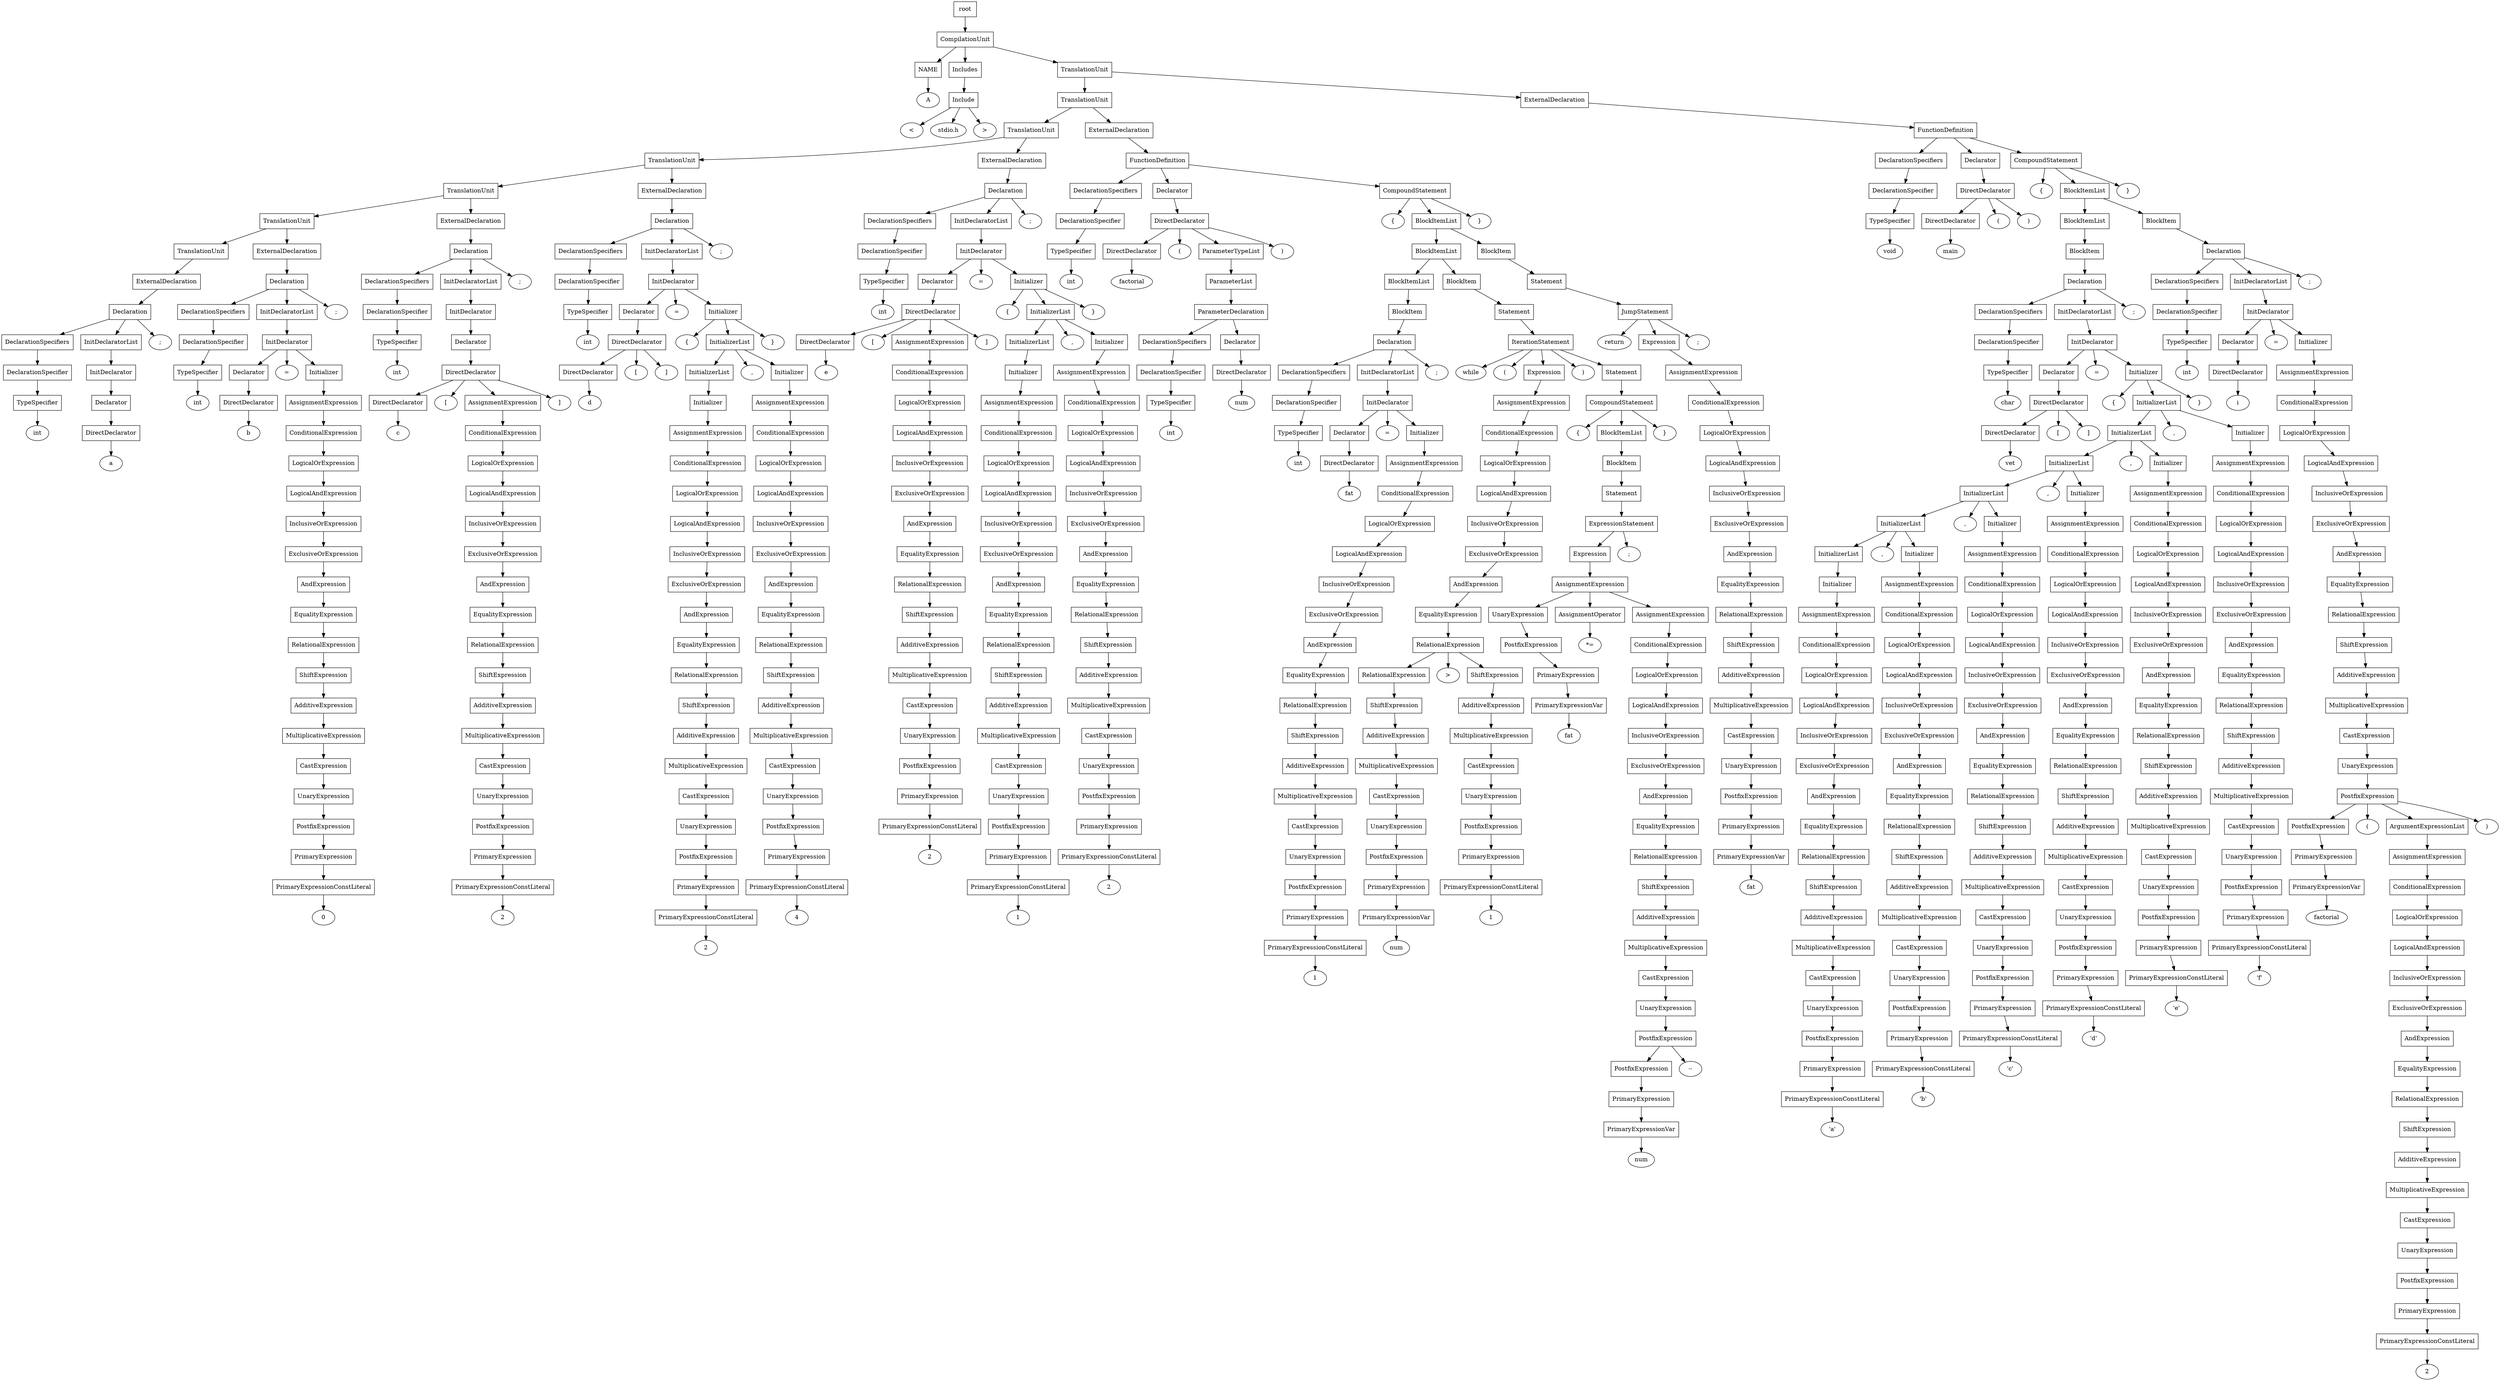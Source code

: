 digraph G {
	splines="TRUE";
	n_0 [label="root", shape="rectangle"]
	n_0 -> n_1
	n_1 [label="CompilationUnit", shape="rectangle"]
	n_1 -> n_2
	n_2 [label="NAME", shape="rectangle"]
	n_2 -> n_5
	n_5 [label="A", shape="ellipse"]
	n_1 -> n_3
	n_3 [label="Includes", shape="rectangle"]
	n_3 -> n_6
	n_6 [label="Include", shape="rectangle"]
	n_6 -> n_9
	n_9 [label="<", shape="ellipse"]
	n_6 -> n_10
	n_10 [label="stdio.h", shape="ellipse"]
	n_6 -> n_11
	n_11 [label=">", shape="ellipse"]
	n_1 -> n_4
	n_4 [label="TranslationUnit", shape="rectangle"]
	n_4 -> n_7
	n_7 [label="TranslationUnit", shape="rectangle"]
	n_7 -> n_12
	n_12 [label="TranslationUnit", shape="rectangle"]
	n_12 -> n_15
	n_15 [label="TranslationUnit", shape="rectangle"]
	n_15 -> n_21
	n_21 [label="TranslationUnit", shape="rectangle"]
	n_21 -> n_32
	n_32 [label="TranslationUnit", shape="rectangle"]
	n_32 -> n_49
	n_49 [label="TranslationUnit", shape="rectangle"]
	n_49 -> n_68
	n_68 [label="ExternalDeclaration", shape="rectangle"]
	n_68 -> n_89
	n_89 [label="Declaration", shape="rectangle"]
	n_89 -> n_113
	n_113 [label="DeclarationSpecifiers", shape="rectangle"]
	n_113 -> n_145
	n_145 [label="DeclarationSpecifier", shape="rectangle"]
	n_145 -> n_181
	n_181 [label="TypeSpecifier", shape="rectangle"]
	n_181 -> n_210
	n_210 [label="int", shape="ellipse"]
	n_89 -> n_114
	n_114 [label="InitDeclaratorList", shape="rectangle"]
	n_114 -> n_146
	n_146 [label="InitDeclarator", shape="rectangle"]
	n_146 -> n_182
	n_182 [label="Declarator", shape="rectangle"]
	n_182 -> n_211
	n_211 [label="DirectDeclarator", shape="rectangle"]
	n_211 -> n_238
	n_238 [label="a", shape="ellipse"]
	n_89 -> n_115
	n_115 [label=";", shape="ellipse"]
	n_32 -> n_50
	n_50 [label="ExternalDeclaration", shape="rectangle"]
	n_50 -> n_69
	n_69 [label="Declaration", shape="rectangle"]
	n_69 -> n_90
	n_90 [label="DeclarationSpecifiers", shape="rectangle"]
	n_90 -> n_116
	n_116 [label="DeclarationSpecifier", shape="rectangle"]
	n_116 -> n_147
	n_147 [label="TypeSpecifier", shape="rectangle"]
	n_147 -> n_183
	n_183 [label="int", shape="ellipse"]
	n_69 -> n_91
	n_91 [label="InitDeclaratorList", shape="rectangle"]
	n_91 -> n_117
	n_117 [label="InitDeclarator", shape="rectangle"]
	n_117 -> n_148
	n_148 [label="Declarator", shape="rectangle"]
	n_148 -> n_184
	n_184 [label="DirectDeclarator", shape="rectangle"]
	n_184 -> n_212
	n_212 [label="b", shape="ellipse"]
	n_117 -> n_149
	n_149 [label="=", shape="ellipse"]
	n_117 -> n_150
	n_150 [label="Initializer", shape="rectangle"]
	n_150 -> n_185
	n_185 [label="AssignmentExpression", shape="rectangle"]
	n_185 -> n_213
	n_213 [label="ConditionalExpression", shape="rectangle"]
	n_213 -> n_239
	n_239 [label="LogicalOrExpression", shape="rectangle"]
	n_239 -> n_258
	n_258 [label="LogicalAndExpression", shape="rectangle"]
	n_258 -> n_276
	n_276 [label="InclusiveOrExpression", shape="rectangle"]
	n_276 -> n_294
	n_294 [label="ExclusiveOrExpression", shape="rectangle"]
	n_294 -> n_314
	n_314 [label="AndExpression", shape="rectangle"]
	n_314 -> n_332
	n_332 [label="EqualityExpression", shape="rectangle"]
	n_332 -> n_352
	n_352 [label="RelationalExpression", shape="rectangle"]
	n_352 -> n_372
	n_372 [label="ShiftExpression", shape="rectangle"]
	n_372 -> n_393
	n_393 [label="AdditiveExpression", shape="rectangle"]
	n_393 -> n_413
	n_413 [label="MultiplicativeExpression", shape="rectangle"]
	n_413 -> n_433
	n_433 [label="CastExpression", shape="rectangle"]
	n_433 -> n_452
	n_452 [label="UnaryExpression", shape="rectangle"]
	n_452 -> n_471
	n_471 [label="PostfixExpression", shape="rectangle"]
	n_471 -> n_493
	n_493 [label="PrimaryExpression", shape="rectangle"]
	n_493 -> n_513
	n_513 [label="PrimaryExpressionConstLiteral", shape="rectangle"]
	n_513 -> n_532
	n_532 [label="0", shape="ellipse"]
	n_69 -> n_92
	n_92 [label=";", shape="ellipse"]
	n_21 -> n_33
	n_33 [label="ExternalDeclaration", shape="rectangle"]
	n_33 -> n_51
	n_51 [label="Declaration", shape="rectangle"]
	n_51 -> n_70
	n_70 [label="DeclarationSpecifiers", shape="rectangle"]
	n_70 -> n_93
	n_93 [label="DeclarationSpecifier", shape="rectangle"]
	n_93 -> n_118
	n_118 [label="TypeSpecifier", shape="rectangle"]
	n_118 -> n_151
	n_151 [label="int", shape="ellipse"]
	n_51 -> n_71
	n_71 [label="InitDeclaratorList", shape="rectangle"]
	n_71 -> n_94
	n_94 [label="InitDeclarator", shape="rectangle"]
	n_94 -> n_119
	n_119 [label="Declarator", shape="rectangle"]
	n_119 -> n_152
	n_152 [label="DirectDeclarator", shape="rectangle"]
	n_152 -> n_186
	n_186 [label="DirectDeclarator", shape="rectangle"]
	n_186 -> n_214
	n_214 [label="c", shape="ellipse"]
	n_152 -> n_187
	n_187 [label="[", shape="ellipse"]
	n_152 -> n_188
	n_188 [label="AssignmentExpression", shape="rectangle"]
	n_188 -> n_215
	n_215 [label="ConditionalExpression", shape="rectangle"]
	n_215 -> n_240
	n_240 [label="LogicalOrExpression", shape="rectangle"]
	n_240 -> n_259
	n_259 [label="LogicalAndExpression", shape="rectangle"]
	n_259 -> n_277
	n_277 [label="InclusiveOrExpression", shape="rectangle"]
	n_277 -> n_295
	n_295 [label="ExclusiveOrExpression", shape="rectangle"]
	n_295 -> n_315
	n_315 [label="AndExpression", shape="rectangle"]
	n_315 -> n_333
	n_333 [label="EqualityExpression", shape="rectangle"]
	n_333 -> n_353
	n_353 [label="RelationalExpression", shape="rectangle"]
	n_353 -> n_373
	n_373 [label="ShiftExpression", shape="rectangle"]
	n_373 -> n_394
	n_394 [label="AdditiveExpression", shape="rectangle"]
	n_394 -> n_414
	n_414 [label="MultiplicativeExpression", shape="rectangle"]
	n_414 -> n_434
	n_434 [label="CastExpression", shape="rectangle"]
	n_434 -> n_453
	n_453 [label="UnaryExpression", shape="rectangle"]
	n_453 -> n_472
	n_472 [label="PostfixExpression", shape="rectangle"]
	n_472 -> n_494
	n_494 [label="PrimaryExpression", shape="rectangle"]
	n_494 -> n_514
	n_514 [label="PrimaryExpressionConstLiteral", shape="rectangle"]
	n_514 -> n_533
	n_533 [label="2", shape="ellipse"]
	n_152 -> n_189
	n_189 [label="]", shape="ellipse"]
	n_51 -> n_72
	n_72 [label=";", shape="ellipse"]
	n_15 -> n_22
	n_22 [label="ExternalDeclaration", shape="rectangle"]
	n_22 -> n_34
	n_34 [label="Declaration", shape="rectangle"]
	n_34 -> n_52
	n_52 [label="DeclarationSpecifiers", shape="rectangle"]
	n_52 -> n_73
	n_73 [label="DeclarationSpecifier", shape="rectangle"]
	n_73 -> n_95
	n_95 [label="TypeSpecifier", shape="rectangle"]
	n_95 -> n_120
	n_120 [label="int", shape="ellipse"]
	n_34 -> n_53
	n_53 [label="InitDeclaratorList", shape="rectangle"]
	n_53 -> n_74
	n_74 [label="InitDeclarator", shape="rectangle"]
	n_74 -> n_96
	n_96 [label="Declarator", shape="rectangle"]
	n_96 -> n_121
	n_121 [label="DirectDeclarator", shape="rectangle"]
	n_121 -> n_153
	n_153 [label="DirectDeclarator", shape="rectangle"]
	n_153 -> n_190
	n_190 [label="d", shape="ellipse"]
	n_121 -> n_154
	n_154 [label="[", shape="ellipse"]
	n_121 -> n_155
	n_155 [label="]", shape="ellipse"]
	n_74 -> n_97
	n_97 [label="=", shape="ellipse"]
	n_74 -> n_98
	n_98 [label="Initializer", shape="rectangle"]
	n_98 -> n_122
	n_122 [label="{", shape="ellipse"]
	n_98 -> n_123
	n_123 [label="InitializerList", shape="rectangle"]
	n_123 -> n_156
	n_156 [label="InitializerList", shape="rectangle"]
	n_156 -> n_191
	n_191 [label="Initializer", shape="rectangle"]
	n_191 -> n_216
	n_216 [label="AssignmentExpression", shape="rectangle"]
	n_216 -> n_241
	n_241 [label="ConditionalExpression", shape="rectangle"]
	n_241 -> n_260
	n_260 [label="LogicalOrExpression", shape="rectangle"]
	n_260 -> n_278
	n_278 [label="LogicalAndExpression", shape="rectangle"]
	n_278 -> n_296
	n_296 [label="InclusiveOrExpression", shape="rectangle"]
	n_296 -> n_316
	n_316 [label="ExclusiveOrExpression", shape="rectangle"]
	n_316 -> n_334
	n_334 [label="AndExpression", shape="rectangle"]
	n_334 -> n_354
	n_354 [label="EqualityExpression", shape="rectangle"]
	n_354 -> n_374
	n_374 [label="RelationalExpression", shape="rectangle"]
	n_374 -> n_395
	n_395 [label="ShiftExpression", shape="rectangle"]
	n_395 -> n_415
	n_415 [label="AdditiveExpression", shape="rectangle"]
	n_415 -> n_435
	n_435 [label="MultiplicativeExpression", shape="rectangle"]
	n_435 -> n_454
	n_454 [label="CastExpression", shape="rectangle"]
	n_454 -> n_473
	n_473 [label="UnaryExpression", shape="rectangle"]
	n_473 -> n_495
	n_495 [label="PostfixExpression", shape="rectangle"]
	n_495 -> n_515
	n_515 [label="PrimaryExpression", shape="rectangle"]
	n_515 -> n_534
	n_534 [label="PrimaryExpressionConstLiteral", shape="rectangle"]
	n_534 -> n_549
	n_549 [label="2", shape="ellipse"]
	n_123 -> n_157
	n_157 [label=",", shape="ellipse"]
	n_123 -> n_158
	n_158 [label="Initializer", shape="rectangle"]
	n_158 -> n_192
	n_192 [label="AssignmentExpression", shape="rectangle"]
	n_192 -> n_217
	n_217 [label="ConditionalExpression", shape="rectangle"]
	n_217 -> n_242
	n_242 [label="LogicalOrExpression", shape="rectangle"]
	n_242 -> n_261
	n_261 [label="LogicalAndExpression", shape="rectangle"]
	n_261 -> n_279
	n_279 [label="InclusiveOrExpression", shape="rectangle"]
	n_279 -> n_297
	n_297 [label="ExclusiveOrExpression", shape="rectangle"]
	n_297 -> n_317
	n_317 [label="AndExpression", shape="rectangle"]
	n_317 -> n_335
	n_335 [label="EqualityExpression", shape="rectangle"]
	n_335 -> n_355
	n_355 [label="RelationalExpression", shape="rectangle"]
	n_355 -> n_375
	n_375 [label="ShiftExpression", shape="rectangle"]
	n_375 -> n_396
	n_396 [label="AdditiveExpression", shape="rectangle"]
	n_396 -> n_416
	n_416 [label="MultiplicativeExpression", shape="rectangle"]
	n_416 -> n_436
	n_436 [label="CastExpression", shape="rectangle"]
	n_436 -> n_455
	n_455 [label="UnaryExpression", shape="rectangle"]
	n_455 -> n_474
	n_474 [label="PostfixExpression", shape="rectangle"]
	n_474 -> n_496
	n_496 [label="PrimaryExpression", shape="rectangle"]
	n_496 -> n_516
	n_516 [label="PrimaryExpressionConstLiteral", shape="rectangle"]
	n_516 -> n_535
	n_535 [label="4", shape="ellipse"]
	n_98 -> n_124
	n_124 [label="}", shape="ellipse"]
	n_34 -> n_54
	n_54 [label=";", shape="ellipse"]
	n_12 -> n_16
	n_16 [label="ExternalDeclaration", shape="rectangle"]
	n_16 -> n_23
	n_23 [label="Declaration", shape="rectangle"]
	n_23 -> n_35
	n_35 [label="DeclarationSpecifiers", shape="rectangle"]
	n_35 -> n_55
	n_55 [label="DeclarationSpecifier", shape="rectangle"]
	n_55 -> n_75
	n_75 [label="TypeSpecifier", shape="rectangle"]
	n_75 -> n_99
	n_99 [label="int", shape="ellipse"]
	n_23 -> n_36
	n_36 [label="InitDeclaratorList", shape="rectangle"]
	n_36 -> n_56
	n_56 [label="InitDeclarator", shape="rectangle"]
	n_56 -> n_76
	n_76 [label="Declarator", shape="rectangle"]
	n_76 -> n_100
	n_100 [label="DirectDeclarator", shape="rectangle"]
	n_100 -> n_125
	n_125 [label="DirectDeclarator", shape="rectangle"]
	n_125 -> n_159
	n_159 [label="e", shape="ellipse"]
	n_100 -> n_126
	n_126 [label="[", shape="ellipse"]
	n_100 -> n_127
	n_127 [label="AssignmentExpression", shape="rectangle"]
	n_127 -> n_160
	n_160 [label="ConditionalExpression", shape="rectangle"]
	n_160 -> n_193
	n_193 [label="LogicalOrExpression", shape="rectangle"]
	n_193 -> n_218
	n_218 [label="LogicalAndExpression", shape="rectangle"]
	n_218 -> n_243
	n_243 [label="InclusiveOrExpression", shape="rectangle"]
	n_243 -> n_262
	n_262 [label="ExclusiveOrExpression", shape="rectangle"]
	n_262 -> n_280
	n_280 [label="AndExpression", shape="rectangle"]
	n_280 -> n_298
	n_298 [label="EqualityExpression", shape="rectangle"]
	n_298 -> n_318
	n_318 [label="RelationalExpression", shape="rectangle"]
	n_318 -> n_336
	n_336 [label="ShiftExpression", shape="rectangle"]
	n_336 -> n_356
	n_356 [label="AdditiveExpression", shape="rectangle"]
	n_356 -> n_376
	n_376 [label="MultiplicativeExpression", shape="rectangle"]
	n_376 -> n_397
	n_397 [label="CastExpression", shape="rectangle"]
	n_397 -> n_417
	n_417 [label="UnaryExpression", shape="rectangle"]
	n_417 -> n_437
	n_437 [label="PostfixExpression", shape="rectangle"]
	n_437 -> n_456
	n_456 [label="PrimaryExpression", shape="rectangle"]
	n_456 -> n_475
	n_475 [label="PrimaryExpressionConstLiteral", shape="rectangle"]
	n_475 -> n_497
	n_497 [label="2", shape="ellipse"]
	n_100 -> n_128
	n_128 [label="]", shape="ellipse"]
	n_56 -> n_77
	n_77 [label="=", shape="ellipse"]
	n_56 -> n_78
	n_78 [label="Initializer", shape="rectangle"]
	n_78 -> n_101
	n_101 [label="{", shape="ellipse"]
	n_78 -> n_102
	n_102 [label="InitializerList", shape="rectangle"]
	n_102 -> n_129
	n_129 [label="InitializerList", shape="rectangle"]
	n_129 -> n_161
	n_161 [label="Initializer", shape="rectangle"]
	n_161 -> n_194
	n_194 [label="AssignmentExpression", shape="rectangle"]
	n_194 -> n_219
	n_219 [label="ConditionalExpression", shape="rectangle"]
	n_219 -> n_244
	n_244 [label="LogicalOrExpression", shape="rectangle"]
	n_244 -> n_263
	n_263 [label="LogicalAndExpression", shape="rectangle"]
	n_263 -> n_281
	n_281 [label="InclusiveOrExpression", shape="rectangle"]
	n_281 -> n_299
	n_299 [label="ExclusiveOrExpression", shape="rectangle"]
	n_299 -> n_319
	n_319 [label="AndExpression", shape="rectangle"]
	n_319 -> n_337
	n_337 [label="EqualityExpression", shape="rectangle"]
	n_337 -> n_357
	n_357 [label="RelationalExpression", shape="rectangle"]
	n_357 -> n_377
	n_377 [label="ShiftExpression", shape="rectangle"]
	n_377 -> n_398
	n_398 [label="AdditiveExpression", shape="rectangle"]
	n_398 -> n_418
	n_418 [label="MultiplicativeExpression", shape="rectangle"]
	n_418 -> n_438
	n_438 [label="CastExpression", shape="rectangle"]
	n_438 -> n_457
	n_457 [label="UnaryExpression", shape="rectangle"]
	n_457 -> n_476
	n_476 [label="PostfixExpression", shape="rectangle"]
	n_476 -> n_498
	n_498 [label="PrimaryExpression", shape="rectangle"]
	n_498 -> n_517
	n_517 [label="PrimaryExpressionConstLiteral", shape="rectangle"]
	n_517 -> n_536
	n_536 [label="1", shape="ellipse"]
	n_102 -> n_130
	n_130 [label=",", shape="ellipse"]
	n_102 -> n_131
	n_131 [label="Initializer", shape="rectangle"]
	n_131 -> n_162
	n_162 [label="AssignmentExpression", shape="rectangle"]
	n_162 -> n_195
	n_195 [label="ConditionalExpression", shape="rectangle"]
	n_195 -> n_220
	n_220 [label="LogicalOrExpression", shape="rectangle"]
	n_220 -> n_245
	n_245 [label="LogicalAndExpression", shape="rectangle"]
	n_245 -> n_264
	n_264 [label="InclusiveOrExpression", shape="rectangle"]
	n_264 -> n_282
	n_282 [label="ExclusiveOrExpression", shape="rectangle"]
	n_282 -> n_300
	n_300 [label="AndExpression", shape="rectangle"]
	n_300 -> n_320
	n_320 [label="EqualityExpression", shape="rectangle"]
	n_320 -> n_338
	n_338 [label="RelationalExpression", shape="rectangle"]
	n_338 -> n_358
	n_358 [label="ShiftExpression", shape="rectangle"]
	n_358 -> n_378
	n_378 [label="AdditiveExpression", shape="rectangle"]
	n_378 -> n_399
	n_399 [label="MultiplicativeExpression", shape="rectangle"]
	n_399 -> n_419
	n_419 [label="CastExpression", shape="rectangle"]
	n_419 -> n_439
	n_439 [label="UnaryExpression", shape="rectangle"]
	n_439 -> n_458
	n_458 [label="PostfixExpression", shape="rectangle"]
	n_458 -> n_477
	n_477 [label="PrimaryExpression", shape="rectangle"]
	n_477 -> n_499
	n_499 [label="PrimaryExpressionConstLiteral", shape="rectangle"]
	n_499 -> n_518
	n_518 [label="2", shape="ellipse"]
	n_78 -> n_103
	n_103 [label="}", shape="ellipse"]
	n_23 -> n_37
	n_37 [label=";", shape="ellipse"]
	n_7 -> n_13
	n_13 [label="ExternalDeclaration", shape="rectangle"]
	n_13 -> n_17
	n_17 [label="FunctionDefinition", shape="rectangle"]
	n_17 -> n_24
	n_24 [label="DeclarationSpecifiers", shape="rectangle"]
	n_24 -> n_38
	n_38 [label="DeclarationSpecifier", shape="rectangle"]
	n_38 -> n_57
	n_57 [label="TypeSpecifier", shape="rectangle"]
	n_57 -> n_79
	n_79 [label="int", shape="ellipse"]
	n_17 -> n_25
	n_25 [label="Declarator", shape="rectangle"]
	n_25 -> n_39
	n_39 [label="DirectDeclarator", shape="rectangle"]
	n_39 -> n_58
	n_58 [label="DirectDeclarator", shape="rectangle"]
	n_58 -> n_80
	n_80 [label="factorial", shape="ellipse"]
	n_39 -> n_59
	n_59 [label="(", shape="ellipse"]
	n_39 -> n_60
	n_60 [label="ParameterTypeList", shape="rectangle"]
	n_60 -> n_81
	n_81 [label="ParameterList", shape="rectangle"]
	n_81 -> n_104
	n_104 [label="ParameterDeclaration", shape="rectangle"]
	n_104 -> n_132
	n_132 [label="DeclarationSpecifiers", shape="rectangle"]
	n_132 -> n_163
	n_163 [label="DeclarationSpecifier", shape="rectangle"]
	n_163 -> n_196
	n_196 [label="TypeSpecifier", shape="rectangle"]
	n_196 -> n_221
	n_221 [label="int", shape="ellipse"]
	n_104 -> n_133
	n_133 [label="Declarator", shape="rectangle"]
	n_133 -> n_164
	n_164 [label="DirectDeclarator", shape="rectangle"]
	n_164 -> n_197
	n_197 [label="num", shape="ellipse"]
	n_39 -> n_61
	n_61 [label=")", shape="ellipse"]
	n_17 -> n_26
	n_26 [label="CompoundStatement", shape="rectangle"]
	n_26 -> n_40
	n_40 [label="{", shape="ellipse"]
	n_26 -> n_41
	n_41 [label="BlockItemList", shape="rectangle"]
	n_41 -> n_62
	n_62 [label="BlockItemList", shape="rectangle"]
	n_62 -> n_82
	n_82 [label="BlockItemList", shape="rectangle"]
	n_82 -> n_105
	n_105 [label="BlockItem", shape="rectangle"]
	n_105 -> n_134
	n_134 [label="Declaration", shape="rectangle"]
	n_134 -> n_165
	n_165 [label="DeclarationSpecifiers", shape="rectangle"]
	n_165 -> n_198
	n_198 [label="DeclarationSpecifier", shape="rectangle"]
	n_198 -> n_222
	n_222 [label="TypeSpecifier", shape="rectangle"]
	n_222 -> n_246
	n_246 [label="int", shape="ellipse"]
	n_134 -> n_166
	n_166 [label="InitDeclaratorList", shape="rectangle"]
	n_166 -> n_199
	n_199 [label="InitDeclarator", shape="rectangle"]
	n_199 -> n_223
	n_223 [label="Declarator", shape="rectangle"]
	n_223 -> n_247
	n_247 [label="DirectDeclarator", shape="rectangle"]
	n_247 -> n_265
	n_265 [label="fat", shape="ellipse"]
	n_199 -> n_224
	n_224 [label="=", shape="ellipse"]
	n_199 -> n_225
	n_225 [label="Initializer", shape="rectangle"]
	n_225 -> n_248
	n_248 [label="AssignmentExpression", shape="rectangle"]
	n_248 -> n_266
	n_266 [label="ConditionalExpression", shape="rectangle"]
	n_266 -> n_283
	n_283 [label="LogicalOrExpression", shape="rectangle"]
	n_283 -> n_301
	n_301 [label="LogicalAndExpression", shape="rectangle"]
	n_301 -> n_321
	n_321 [label="InclusiveOrExpression", shape="rectangle"]
	n_321 -> n_339
	n_339 [label="ExclusiveOrExpression", shape="rectangle"]
	n_339 -> n_359
	n_359 [label="AndExpression", shape="rectangle"]
	n_359 -> n_379
	n_379 [label="EqualityExpression", shape="rectangle"]
	n_379 -> n_400
	n_400 [label="RelationalExpression", shape="rectangle"]
	n_400 -> n_420
	n_420 [label="ShiftExpression", shape="rectangle"]
	n_420 -> n_440
	n_440 [label="AdditiveExpression", shape="rectangle"]
	n_440 -> n_459
	n_459 [label="MultiplicativeExpression", shape="rectangle"]
	n_459 -> n_478
	n_478 [label="CastExpression", shape="rectangle"]
	n_478 -> n_500
	n_500 [label="UnaryExpression", shape="rectangle"]
	n_500 -> n_519
	n_519 [label="PostfixExpression", shape="rectangle"]
	n_519 -> n_537
	n_537 [label="PrimaryExpression", shape="rectangle"]
	n_537 -> n_550
	n_550 [label="PrimaryExpressionConstLiteral", shape="rectangle"]
	n_550 -> n_560
	n_560 [label="1", shape="ellipse"]
	n_134 -> n_167
	n_167 [label=";", shape="ellipse"]
	n_62 -> n_83
	n_83 [label="BlockItem", shape="rectangle"]
	n_83 -> n_106
	n_106 [label="Statement", shape="rectangle"]
	n_106 -> n_135
	n_135 [label="IterationStatement", shape="rectangle"]
	n_135 -> n_168
	n_168 [label="while", shape="ellipse"]
	n_135 -> n_169
	n_169 [label="(", shape="ellipse"]
	n_135 -> n_170
	n_170 [label="Expression", shape="rectangle"]
	n_170 -> n_200
	n_200 [label="AssignmentExpression", shape="rectangle"]
	n_200 -> n_226
	n_226 [label="ConditionalExpression", shape="rectangle"]
	n_226 -> n_249
	n_249 [label="LogicalOrExpression", shape="rectangle"]
	n_249 -> n_267
	n_267 [label="LogicalAndExpression", shape="rectangle"]
	n_267 -> n_284
	n_284 [label="InclusiveOrExpression", shape="rectangle"]
	n_284 -> n_302
	n_302 [label="ExclusiveOrExpression", shape="rectangle"]
	n_302 -> n_322
	n_322 [label="AndExpression", shape="rectangle"]
	n_322 -> n_340
	n_340 [label="EqualityExpression", shape="rectangle"]
	n_340 -> n_360
	n_360 [label="RelationalExpression", shape="rectangle"]
	n_360 -> n_380
	n_380 [label="RelationalExpression", shape="rectangle"]
	n_380 -> n_401
	n_401 [label="ShiftExpression", shape="rectangle"]
	n_401 -> n_421
	n_421 [label="AdditiveExpression", shape="rectangle"]
	n_421 -> n_441
	n_441 [label="MultiplicativeExpression", shape="rectangle"]
	n_441 -> n_460
	n_460 [label="CastExpression", shape="rectangle"]
	n_460 -> n_479
	n_479 [label="UnaryExpression", shape="rectangle"]
	n_479 -> n_501
	n_501 [label="PostfixExpression", shape="rectangle"]
	n_501 -> n_520
	n_520 [label="PrimaryExpression", shape="rectangle"]
	n_520 -> n_538
	n_538 [label="PrimaryExpressionVar", shape="rectangle"]
	n_538 -> n_551
	n_551 [label="num", shape="ellipse"]
	n_360 -> n_381
	n_381 [label=">", shape="ellipse"]
	n_360 -> n_382
	n_382 [label="ShiftExpression", shape="rectangle"]
	n_382 -> n_402
	n_402 [label="AdditiveExpression", shape="rectangle"]
	n_402 -> n_422
	n_422 [label="MultiplicativeExpression", shape="rectangle"]
	n_422 -> n_442
	n_442 [label="CastExpression", shape="rectangle"]
	n_442 -> n_461
	n_461 [label="UnaryExpression", shape="rectangle"]
	n_461 -> n_480
	n_480 [label="PostfixExpression", shape="rectangle"]
	n_480 -> n_502
	n_502 [label="PrimaryExpression", shape="rectangle"]
	n_502 -> n_521
	n_521 [label="PrimaryExpressionConstLiteral", shape="rectangle"]
	n_521 -> n_539
	n_539 [label="1", shape="ellipse"]
	n_135 -> n_171
	n_171 [label=")", shape="ellipse"]
	n_135 -> n_172
	n_172 [label="Statement", shape="rectangle"]
	n_172 -> n_201
	n_201 [label="CompoundStatement", shape="rectangle"]
	n_201 -> n_227
	n_227 [label="{", shape="ellipse"]
	n_201 -> n_228
	n_228 [label="BlockItemList", shape="rectangle"]
	n_228 -> n_250
	n_250 [label="BlockItem", shape="rectangle"]
	n_250 -> n_268
	n_268 [label="Statement", shape="rectangle"]
	n_268 -> n_285
	n_285 [label="ExpressionStatement", shape="rectangle"]
	n_285 -> n_303
	n_303 [label="Expression", shape="rectangle"]
	n_303 -> n_323
	n_323 [label="AssignmentExpression", shape="rectangle"]
	n_323 -> n_341
	n_341 [label="UnaryExpression", shape="rectangle"]
	n_341 -> n_361
	n_361 [label="PostfixExpression", shape="rectangle"]
	n_361 -> n_383
	n_383 [label="PrimaryExpression", shape="rectangle"]
	n_383 -> n_403
	n_403 [label="PrimaryExpressionVar", shape="rectangle"]
	n_403 -> n_423
	n_423 [label="fat", shape="ellipse"]
	n_323 -> n_342
	n_342 [label="AssignmentOperator", shape="rectangle"]
	n_342 -> n_362
	n_362 [label="*=", shape="ellipse"]
	n_323 -> n_343
	n_343 [label="AssignmentExpression", shape="rectangle"]
	n_343 -> n_363
	n_363 [label="ConditionalExpression", shape="rectangle"]
	n_363 -> n_384
	n_384 [label="LogicalOrExpression", shape="rectangle"]
	n_384 -> n_404
	n_404 [label="LogicalAndExpression", shape="rectangle"]
	n_404 -> n_424
	n_424 [label="InclusiveOrExpression", shape="rectangle"]
	n_424 -> n_443
	n_443 [label="ExclusiveOrExpression", shape="rectangle"]
	n_443 -> n_462
	n_462 [label="AndExpression", shape="rectangle"]
	n_462 -> n_481
	n_481 [label="EqualityExpression", shape="rectangle"]
	n_481 -> n_503
	n_503 [label="RelationalExpression", shape="rectangle"]
	n_503 -> n_522
	n_522 [label="ShiftExpression", shape="rectangle"]
	n_522 -> n_540
	n_540 [label="AdditiveExpression", shape="rectangle"]
	n_540 -> n_552
	n_552 [label="MultiplicativeExpression", shape="rectangle"]
	n_552 -> n_561
	n_561 [label="CastExpression", shape="rectangle"]
	n_561 -> n_569
	n_569 [label="UnaryExpression", shape="rectangle"]
	n_569 -> n_576
	n_576 [label="PostfixExpression", shape="rectangle"]
	n_576 -> n_582
	n_582 [label="PostfixExpression", shape="rectangle"]
	n_582 -> n_588
	n_588 [label="PrimaryExpression", shape="rectangle"]
	n_588 -> n_592
	n_592 [label="PrimaryExpressionVar", shape="rectangle"]
	n_592 -> n_595
	n_595 [label="num", shape="ellipse"]
	n_576 -> n_583
	n_583 [label="--", shape="ellipse"]
	n_285 -> n_304
	n_304 [label=";", shape="ellipse"]
	n_201 -> n_229
	n_229 [label="}", shape="ellipse"]
	n_41 -> n_63
	n_63 [label="BlockItem", shape="rectangle"]
	n_63 -> n_84
	n_84 [label="Statement", shape="rectangle"]
	n_84 -> n_107
	n_107 [label="JumpStatement", shape="rectangle"]
	n_107 -> n_136
	n_136 [label="return", shape="ellipse"]
	n_107 -> n_137
	n_137 [label="Expression", shape="rectangle"]
	n_137 -> n_173
	n_173 [label="AssignmentExpression", shape="rectangle"]
	n_173 -> n_202
	n_202 [label="ConditionalExpression", shape="rectangle"]
	n_202 -> n_230
	n_230 [label="LogicalOrExpression", shape="rectangle"]
	n_230 -> n_251
	n_251 [label="LogicalAndExpression", shape="rectangle"]
	n_251 -> n_269
	n_269 [label="InclusiveOrExpression", shape="rectangle"]
	n_269 -> n_286
	n_286 [label="ExclusiveOrExpression", shape="rectangle"]
	n_286 -> n_305
	n_305 [label="AndExpression", shape="rectangle"]
	n_305 -> n_324
	n_324 [label="EqualityExpression", shape="rectangle"]
	n_324 -> n_344
	n_344 [label="RelationalExpression", shape="rectangle"]
	n_344 -> n_364
	n_364 [label="ShiftExpression", shape="rectangle"]
	n_364 -> n_385
	n_385 [label="AdditiveExpression", shape="rectangle"]
	n_385 -> n_405
	n_405 [label="MultiplicativeExpression", shape="rectangle"]
	n_405 -> n_425
	n_425 [label="CastExpression", shape="rectangle"]
	n_425 -> n_444
	n_444 [label="UnaryExpression", shape="rectangle"]
	n_444 -> n_463
	n_463 [label="PostfixExpression", shape="rectangle"]
	n_463 -> n_482
	n_482 [label="PrimaryExpression", shape="rectangle"]
	n_482 -> n_504
	n_504 [label="PrimaryExpressionVar", shape="rectangle"]
	n_504 -> n_523
	n_523 [label="fat", shape="ellipse"]
	n_107 -> n_138
	n_138 [label=";", shape="ellipse"]
	n_26 -> n_42
	n_42 [label="}", shape="ellipse"]
	n_4 -> n_8
	n_8 [label="ExternalDeclaration", shape="rectangle"]
	n_8 -> n_14
	n_14 [label="FunctionDefinition", shape="rectangle"]
	n_14 -> n_18
	n_18 [label="DeclarationSpecifiers", shape="rectangle"]
	n_18 -> n_27
	n_27 [label="DeclarationSpecifier", shape="rectangle"]
	n_27 -> n_43
	n_43 [label="TypeSpecifier", shape="rectangle"]
	n_43 -> n_64
	n_64 [label="void", shape="ellipse"]
	n_14 -> n_19
	n_19 [label="Declarator", shape="rectangle"]
	n_19 -> n_28
	n_28 [label="DirectDeclarator", shape="rectangle"]
	n_28 -> n_44
	n_44 [label="DirectDeclarator", shape="rectangle"]
	n_44 -> n_65
	n_65 [label="main", shape="ellipse"]
	n_28 -> n_45
	n_45 [label="(", shape="ellipse"]
	n_28 -> n_46
	n_46 [label=")", shape="ellipse"]
	n_14 -> n_20
	n_20 [label="CompoundStatement", shape="rectangle"]
	n_20 -> n_29
	n_29 [label="{", shape="ellipse"]
	n_20 -> n_30
	n_30 [label="BlockItemList", shape="rectangle"]
	n_30 -> n_47
	n_47 [label="BlockItemList", shape="rectangle"]
	n_47 -> n_66
	n_66 [label="BlockItem", shape="rectangle"]
	n_66 -> n_85
	n_85 [label="Declaration", shape="rectangle"]
	n_85 -> n_108
	n_108 [label="DeclarationSpecifiers", shape="rectangle"]
	n_108 -> n_139
	n_139 [label="DeclarationSpecifier", shape="rectangle"]
	n_139 -> n_174
	n_174 [label="TypeSpecifier", shape="rectangle"]
	n_174 -> n_203
	n_203 [label="char", shape="ellipse"]
	n_85 -> n_109
	n_109 [label="InitDeclaratorList", shape="rectangle"]
	n_109 -> n_140
	n_140 [label="InitDeclarator", shape="rectangle"]
	n_140 -> n_175
	n_175 [label="Declarator", shape="rectangle"]
	n_175 -> n_204
	n_204 [label="DirectDeclarator", shape="rectangle"]
	n_204 -> n_231
	n_231 [label="DirectDeclarator", shape="rectangle"]
	n_231 -> n_252
	n_252 [label="vet", shape="ellipse"]
	n_204 -> n_232
	n_232 [label="[", shape="ellipse"]
	n_204 -> n_233
	n_233 [label="]", shape="ellipse"]
	n_140 -> n_176
	n_176 [label="=", shape="ellipse"]
	n_140 -> n_177
	n_177 [label="Initializer", shape="rectangle"]
	n_177 -> n_205
	n_205 [label="{", shape="ellipse"]
	n_177 -> n_206
	n_206 [label="InitializerList", shape="rectangle"]
	n_206 -> n_234
	n_234 [label="InitializerList", shape="rectangle"]
	n_234 -> n_253
	n_253 [label="InitializerList", shape="rectangle"]
	n_253 -> n_270
	n_270 [label="InitializerList", shape="rectangle"]
	n_270 -> n_287
	n_287 [label="InitializerList", shape="rectangle"]
	n_287 -> n_306
	n_306 [label="InitializerList", shape="rectangle"]
	n_306 -> n_325
	n_325 [label="Initializer", shape="rectangle"]
	n_325 -> n_345
	n_345 [label="AssignmentExpression", shape="rectangle"]
	n_345 -> n_365
	n_365 [label="ConditionalExpression", shape="rectangle"]
	n_365 -> n_386
	n_386 [label="LogicalOrExpression", shape="rectangle"]
	n_386 -> n_406
	n_406 [label="LogicalAndExpression", shape="rectangle"]
	n_406 -> n_426
	n_426 [label="InclusiveOrExpression", shape="rectangle"]
	n_426 -> n_445
	n_445 [label="ExclusiveOrExpression", shape="rectangle"]
	n_445 -> n_464
	n_464 [label="AndExpression", shape="rectangle"]
	n_464 -> n_483
	n_483 [label="EqualityExpression", shape="rectangle"]
	n_483 -> n_505
	n_505 [label="RelationalExpression", shape="rectangle"]
	n_505 -> n_524
	n_524 [label="ShiftExpression", shape="rectangle"]
	n_524 -> n_541
	n_541 [label="AdditiveExpression", shape="rectangle"]
	n_541 -> n_553
	n_553 [label="MultiplicativeExpression", shape="rectangle"]
	n_553 -> n_562
	n_562 [label="CastExpression", shape="rectangle"]
	n_562 -> n_570
	n_570 [label="UnaryExpression", shape="rectangle"]
	n_570 -> n_577
	n_577 [label="PostfixExpression", shape="rectangle"]
	n_577 -> n_584
	n_584 [label="PrimaryExpression", shape="rectangle"]
	n_584 -> n_589
	n_589 [label="PrimaryExpressionConstLiteral", shape="rectangle"]
	n_589 -> n_593
	n_593 [label="'a'", shape="ellipse"]
	n_287 -> n_307
	n_307 [label=",", shape="ellipse"]
	n_287 -> n_308
	n_308 [label="Initializer", shape="rectangle"]
	n_308 -> n_326
	n_326 [label="AssignmentExpression", shape="rectangle"]
	n_326 -> n_346
	n_346 [label="ConditionalExpression", shape="rectangle"]
	n_346 -> n_366
	n_366 [label="LogicalOrExpression", shape="rectangle"]
	n_366 -> n_387
	n_387 [label="LogicalAndExpression", shape="rectangle"]
	n_387 -> n_407
	n_407 [label="InclusiveOrExpression", shape="rectangle"]
	n_407 -> n_427
	n_427 [label="ExclusiveOrExpression", shape="rectangle"]
	n_427 -> n_446
	n_446 [label="AndExpression", shape="rectangle"]
	n_446 -> n_465
	n_465 [label="EqualityExpression", shape="rectangle"]
	n_465 -> n_484
	n_484 [label="RelationalExpression", shape="rectangle"]
	n_484 -> n_506
	n_506 [label="ShiftExpression", shape="rectangle"]
	n_506 -> n_525
	n_525 [label="AdditiveExpression", shape="rectangle"]
	n_525 -> n_542
	n_542 [label="MultiplicativeExpression", shape="rectangle"]
	n_542 -> n_554
	n_554 [label="CastExpression", shape="rectangle"]
	n_554 -> n_563
	n_563 [label="UnaryExpression", shape="rectangle"]
	n_563 -> n_571
	n_571 [label="PostfixExpression", shape="rectangle"]
	n_571 -> n_578
	n_578 [label="PrimaryExpression", shape="rectangle"]
	n_578 -> n_585
	n_585 [label="PrimaryExpressionConstLiteral", shape="rectangle"]
	n_585 -> n_590
	n_590 [label="'b'", shape="ellipse"]
	n_270 -> n_288
	n_288 [label=",", shape="ellipse"]
	n_270 -> n_289
	n_289 [label="Initializer", shape="rectangle"]
	n_289 -> n_309
	n_309 [label="AssignmentExpression", shape="rectangle"]
	n_309 -> n_327
	n_327 [label="ConditionalExpression", shape="rectangle"]
	n_327 -> n_347
	n_347 [label="LogicalOrExpression", shape="rectangle"]
	n_347 -> n_367
	n_367 [label="LogicalAndExpression", shape="rectangle"]
	n_367 -> n_388
	n_388 [label="InclusiveOrExpression", shape="rectangle"]
	n_388 -> n_408
	n_408 [label="ExclusiveOrExpression", shape="rectangle"]
	n_408 -> n_428
	n_428 [label="AndExpression", shape="rectangle"]
	n_428 -> n_447
	n_447 [label="EqualityExpression", shape="rectangle"]
	n_447 -> n_466
	n_466 [label="RelationalExpression", shape="rectangle"]
	n_466 -> n_485
	n_485 [label="ShiftExpression", shape="rectangle"]
	n_485 -> n_507
	n_507 [label="AdditiveExpression", shape="rectangle"]
	n_507 -> n_526
	n_526 [label="MultiplicativeExpression", shape="rectangle"]
	n_526 -> n_543
	n_543 [label="CastExpression", shape="rectangle"]
	n_543 -> n_555
	n_555 [label="UnaryExpression", shape="rectangle"]
	n_555 -> n_564
	n_564 [label="PostfixExpression", shape="rectangle"]
	n_564 -> n_572
	n_572 [label="PrimaryExpression", shape="rectangle"]
	n_572 -> n_579
	n_579 [label="PrimaryExpressionConstLiteral", shape="rectangle"]
	n_579 -> n_586
	n_586 [label="'c'", shape="ellipse"]
	n_253 -> n_271
	n_271 [label=",", shape="ellipse"]
	n_253 -> n_272
	n_272 [label="Initializer", shape="rectangle"]
	n_272 -> n_290
	n_290 [label="AssignmentExpression", shape="rectangle"]
	n_290 -> n_310
	n_310 [label="ConditionalExpression", shape="rectangle"]
	n_310 -> n_328
	n_328 [label="LogicalOrExpression", shape="rectangle"]
	n_328 -> n_348
	n_348 [label="LogicalAndExpression", shape="rectangle"]
	n_348 -> n_368
	n_368 [label="InclusiveOrExpression", shape="rectangle"]
	n_368 -> n_389
	n_389 [label="ExclusiveOrExpression", shape="rectangle"]
	n_389 -> n_409
	n_409 [label="AndExpression", shape="rectangle"]
	n_409 -> n_429
	n_429 [label="EqualityExpression", shape="rectangle"]
	n_429 -> n_448
	n_448 [label="RelationalExpression", shape="rectangle"]
	n_448 -> n_467
	n_467 [label="ShiftExpression", shape="rectangle"]
	n_467 -> n_486
	n_486 [label="AdditiveExpression", shape="rectangle"]
	n_486 -> n_508
	n_508 [label="MultiplicativeExpression", shape="rectangle"]
	n_508 -> n_527
	n_527 [label="CastExpression", shape="rectangle"]
	n_527 -> n_544
	n_544 [label="UnaryExpression", shape="rectangle"]
	n_544 -> n_556
	n_556 [label="PostfixExpression", shape="rectangle"]
	n_556 -> n_565
	n_565 [label="PrimaryExpression", shape="rectangle"]
	n_565 -> n_573
	n_573 [label="PrimaryExpressionConstLiteral", shape="rectangle"]
	n_573 -> n_580
	n_580 [label="'d'", shape="ellipse"]
	n_234 -> n_254
	n_254 [label=",", shape="ellipse"]
	n_234 -> n_255
	n_255 [label="Initializer", shape="rectangle"]
	n_255 -> n_273
	n_273 [label="AssignmentExpression", shape="rectangle"]
	n_273 -> n_291
	n_291 [label="ConditionalExpression", shape="rectangle"]
	n_291 -> n_311
	n_311 [label="LogicalOrExpression", shape="rectangle"]
	n_311 -> n_329
	n_329 [label="LogicalAndExpression", shape="rectangle"]
	n_329 -> n_349
	n_349 [label="InclusiveOrExpression", shape="rectangle"]
	n_349 -> n_369
	n_369 [label="ExclusiveOrExpression", shape="rectangle"]
	n_369 -> n_390
	n_390 [label="AndExpression", shape="rectangle"]
	n_390 -> n_410
	n_410 [label="EqualityExpression", shape="rectangle"]
	n_410 -> n_430
	n_430 [label="RelationalExpression", shape="rectangle"]
	n_430 -> n_449
	n_449 [label="ShiftExpression", shape="rectangle"]
	n_449 -> n_468
	n_468 [label="AdditiveExpression", shape="rectangle"]
	n_468 -> n_487
	n_487 [label="MultiplicativeExpression", shape="rectangle"]
	n_487 -> n_509
	n_509 [label="CastExpression", shape="rectangle"]
	n_509 -> n_528
	n_528 [label="UnaryExpression", shape="rectangle"]
	n_528 -> n_545
	n_545 [label="PostfixExpression", shape="rectangle"]
	n_545 -> n_557
	n_557 [label="PrimaryExpression", shape="rectangle"]
	n_557 -> n_566
	n_566 [label="PrimaryExpressionConstLiteral", shape="rectangle"]
	n_566 -> n_574
	n_574 [label="'e'", shape="ellipse"]
	n_206 -> n_235
	n_235 [label=",", shape="ellipse"]
	n_206 -> n_236
	n_236 [label="Initializer", shape="rectangle"]
	n_236 -> n_256
	n_256 [label="AssignmentExpression", shape="rectangle"]
	n_256 -> n_274
	n_274 [label="ConditionalExpression", shape="rectangle"]
	n_274 -> n_292
	n_292 [label="LogicalOrExpression", shape="rectangle"]
	n_292 -> n_312
	n_312 [label="LogicalAndExpression", shape="rectangle"]
	n_312 -> n_330
	n_330 [label="InclusiveOrExpression", shape="rectangle"]
	n_330 -> n_350
	n_350 [label="ExclusiveOrExpression", shape="rectangle"]
	n_350 -> n_370
	n_370 [label="AndExpression", shape="rectangle"]
	n_370 -> n_391
	n_391 [label="EqualityExpression", shape="rectangle"]
	n_391 -> n_411
	n_411 [label="RelationalExpression", shape="rectangle"]
	n_411 -> n_431
	n_431 [label="ShiftExpression", shape="rectangle"]
	n_431 -> n_450
	n_450 [label="AdditiveExpression", shape="rectangle"]
	n_450 -> n_469
	n_469 [label="MultiplicativeExpression", shape="rectangle"]
	n_469 -> n_488
	n_488 [label="CastExpression", shape="rectangle"]
	n_488 -> n_510
	n_510 [label="UnaryExpression", shape="rectangle"]
	n_510 -> n_529
	n_529 [label="PostfixExpression", shape="rectangle"]
	n_529 -> n_546
	n_546 [label="PrimaryExpression", shape="rectangle"]
	n_546 -> n_558
	n_558 [label="PrimaryExpressionConstLiteral", shape="rectangle"]
	n_558 -> n_567
	n_567 [label="'f'", shape="ellipse"]
	n_177 -> n_207
	n_207 [label="}", shape="ellipse"]
	n_85 -> n_110
	n_110 [label=";", shape="ellipse"]
	n_30 -> n_48
	n_48 [label="BlockItem", shape="rectangle"]
	n_48 -> n_67
	n_67 [label="Declaration", shape="rectangle"]
	n_67 -> n_86
	n_86 [label="DeclarationSpecifiers", shape="rectangle"]
	n_86 -> n_111
	n_111 [label="DeclarationSpecifier", shape="rectangle"]
	n_111 -> n_141
	n_141 [label="TypeSpecifier", shape="rectangle"]
	n_141 -> n_178
	n_178 [label="int", shape="ellipse"]
	n_67 -> n_87
	n_87 [label="InitDeclaratorList", shape="rectangle"]
	n_87 -> n_112
	n_112 [label="InitDeclarator", shape="rectangle"]
	n_112 -> n_142
	n_142 [label="Declarator", shape="rectangle"]
	n_142 -> n_179
	n_179 [label="DirectDeclarator", shape="rectangle"]
	n_179 -> n_208
	n_208 [label="i", shape="ellipse"]
	n_112 -> n_143
	n_143 [label="=", shape="ellipse"]
	n_112 -> n_144
	n_144 [label="Initializer", shape="rectangle"]
	n_144 -> n_180
	n_180 [label="AssignmentExpression", shape="rectangle"]
	n_180 -> n_209
	n_209 [label="ConditionalExpression", shape="rectangle"]
	n_209 -> n_237
	n_237 [label="LogicalOrExpression", shape="rectangle"]
	n_237 -> n_257
	n_257 [label="LogicalAndExpression", shape="rectangle"]
	n_257 -> n_275
	n_275 [label="InclusiveOrExpression", shape="rectangle"]
	n_275 -> n_293
	n_293 [label="ExclusiveOrExpression", shape="rectangle"]
	n_293 -> n_313
	n_313 [label="AndExpression", shape="rectangle"]
	n_313 -> n_331
	n_331 [label="EqualityExpression", shape="rectangle"]
	n_331 -> n_351
	n_351 [label="RelationalExpression", shape="rectangle"]
	n_351 -> n_371
	n_371 [label="ShiftExpression", shape="rectangle"]
	n_371 -> n_392
	n_392 [label="AdditiveExpression", shape="rectangle"]
	n_392 -> n_412
	n_412 [label="MultiplicativeExpression", shape="rectangle"]
	n_412 -> n_432
	n_432 [label="CastExpression", shape="rectangle"]
	n_432 -> n_451
	n_451 [label="UnaryExpression", shape="rectangle"]
	n_451 -> n_470
	n_470 [label="PostfixExpression", shape="rectangle"]
	n_470 -> n_489
	n_489 [label="PostfixExpression", shape="rectangle"]
	n_489 -> n_511
	n_511 [label="PrimaryExpression", shape="rectangle"]
	n_511 -> n_530
	n_530 [label="PrimaryExpressionVar", shape="rectangle"]
	n_530 -> n_547
	n_547 [label="factorial", shape="ellipse"]
	n_470 -> n_490
	n_490 [label="(", shape="ellipse"]
	n_470 -> n_491
	n_491 [label="ArgumentExpressionList", shape="rectangle"]
	n_491 -> n_512
	n_512 [label="AssignmentExpression", shape="rectangle"]
	n_512 -> n_531
	n_531 [label="ConditionalExpression", shape="rectangle"]
	n_531 -> n_548
	n_548 [label="LogicalOrExpression", shape="rectangle"]
	n_548 -> n_559
	n_559 [label="LogicalAndExpression", shape="rectangle"]
	n_559 -> n_568
	n_568 [label="InclusiveOrExpression", shape="rectangle"]
	n_568 -> n_575
	n_575 [label="ExclusiveOrExpression", shape="rectangle"]
	n_575 -> n_581
	n_581 [label="AndExpression", shape="rectangle"]
	n_581 -> n_587
	n_587 [label="EqualityExpression", shape="rectangle"]
	n_587 -> n_591
	n_591 [label="RelationalExpression", shape="rectangle"]
	n_591 -> n_594
	n_594 [label="ShiftExpression", shape="rectangle"]
	n_594 -> n_596
	n_596 [label="AdditiveExpression", shape="rectangle"]
	n_596 -> n_597
	n_597 [label="MultiplicativeExpression", shape="rectangle"]
	n_597 -> n_598
	n_598 [label="CastExpression", shape="rectangle"]
	n_598 -> n_599
	n_599 [label="UnaryExpression", shape="rectangle"]
	n_599 -> n_600
	n_600 [label="PostfixExpression", shape="rectangle"]
	n_600 -> n_601
	n_601 [label="PrimaryExpression", shape="rectangle"]
	n_601 -> n_602
	n_602 [label="PrimaryExpressionConstLiteral", shape="rectangle"]
	n_602 -> n_603
	n_603 [label="2", shape="ellipse"]
	n_470 -> n_492
	n_492 [label=")", shape="ellipse"]
	n_67 -> n_88
	n_88 [label=";", shape="ellipse"]
	n_20 -> n_31
	n_31 [label="}", shape="ellipse"]
}